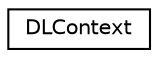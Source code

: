 digraph "Graphical Class Hierarchy"
{
 // LATEX_PDF_SIZE
  edge [fontname="Helvetica",fontsize="10",labelfontname="Helvetica",labelfontsize="10"];
  node [fontname="Helvetica",fontsize="10",shape=record];
  rankdir="LR";
  Node0 [label="DLContext",height=0.2,width=0.4,color="black", fillcolor="white", style="filled",URL="$structDLContext.html",tooltip="A Device context for Tensor and operator."];
}

